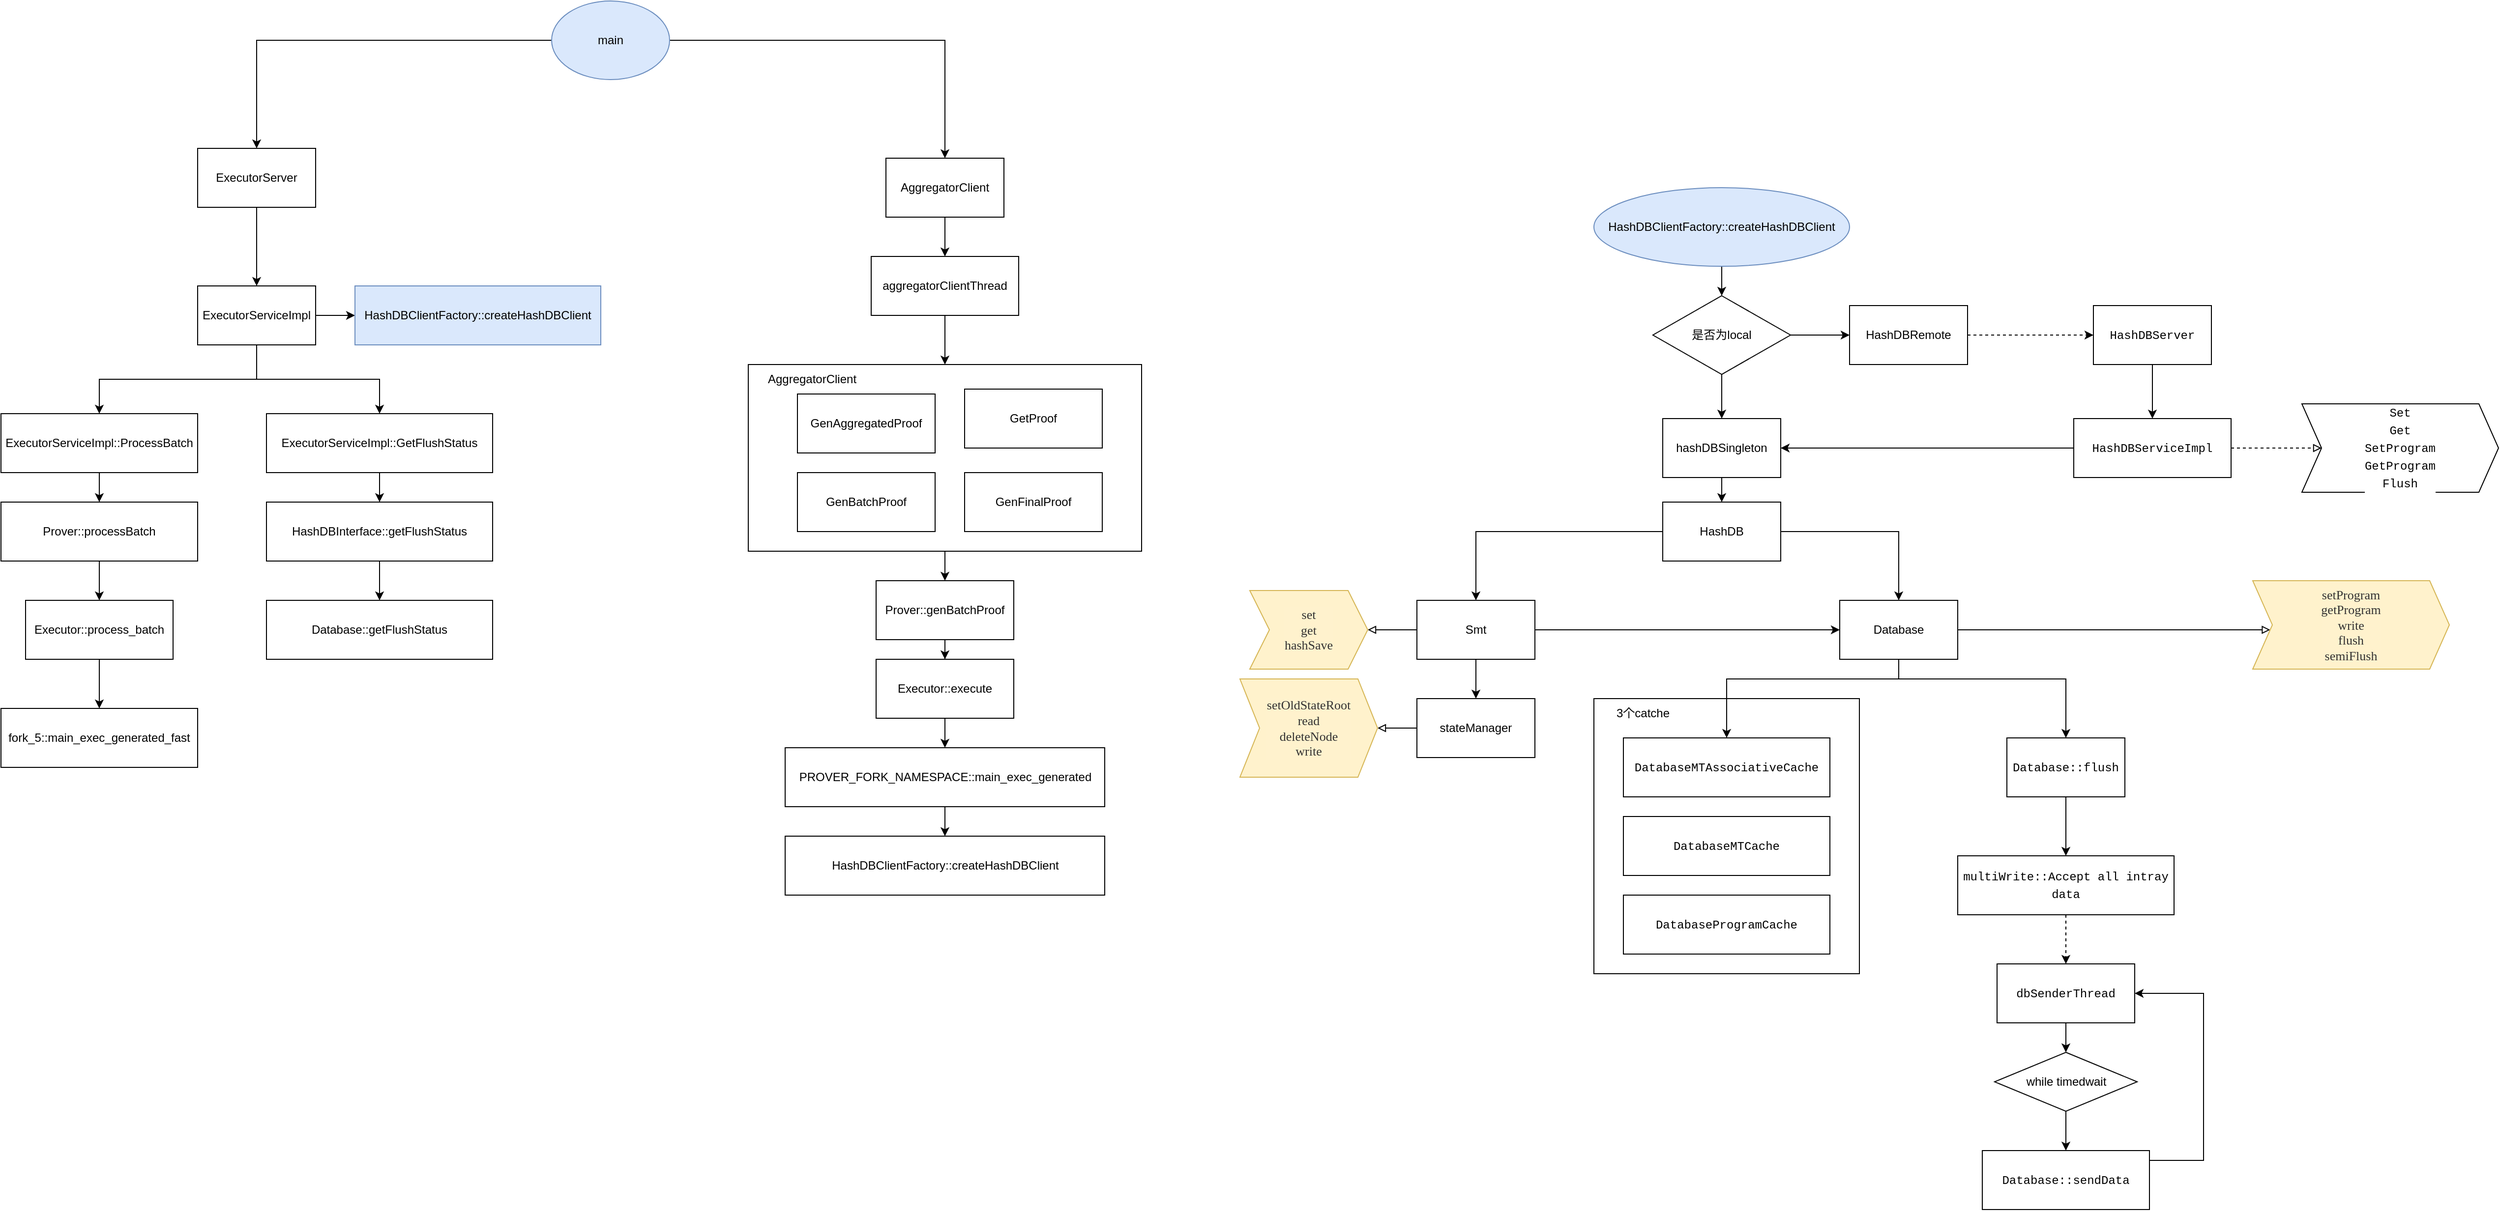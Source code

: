 <mxfile version="21.7.5" type="device">
  <diagram name="第 1 页" id="O5DA0WgUkWj6eyIi3bCS">
    <mxGraphModel dx="2501" dy="851" grid="1" gridSize="10" guides="1" tooltips="1" connect="1" arrows="1" fold="1" page="1" pageScale="1" pageWidth="827" pageHeight="1169" math="0" shadow="0">
      <root>
        <mxCell id="0" />
        <mxCell id="1" parent="0" />
        <mxCell id="WrwHlXX3nAisrxPO1b8e-92" value="" style="rounded=0;whiteSpace=wrap;html=1;" parent="1" vertex="1">
          <mxGeometry x="1440" y="870" width="270" height="280" as="geometry" />
        </mxCell>
        <mxCell id="WrwHlXX3nAisrxPO1b8e-49" style="edgeStyle=orthogonalEdgeStyle;rounded=0;orthogonalLoop=1;jettySize=auto;html=1;" parent="1" source="WrwHlXX3nAisrxPO1b8e-38" target="WrwHlXX3nAisrxPO1b8e-41" edge="1">
          <mxGeometry relative="1" as="geometry" />
        </mxCell>
        <mxCell id="WrwHlXX3nAisrxPO1b8e-38" value="" style="rounded=0;whiteSpace=wrap;html=1;" parent="1" vertex="1">
          <mxGeometry x="580" y="530" width="400" height="190" as="geometry" />
        </mxCell>
        <mxCell id="WrwHlXX3nAisrxPO1b8e-5" value="" style="edgeStyle=orthogonalEdgeStyle;rounded=0;orthogonalLoop=1;jettySize=auto;html=1;" parent="1" source="WrwHlXX3nAisrxPO1b8e-3" target="WrwHlXX3nAisrxPO1b8e-4" edge="1">
          <mxGeometry relative="1" as="geometry" />
        </mxCell>
        <mxCell id="WrwHlXX3nAisrxPO1b8e-73" style="edgeStyle=orthogonalEdgeStyle;rounded=0;orthogonalLoop=1;jettySize=auto;html=1;" parent="1" source="WrwHlXX3nAisrxPO1b8e-3" target="WrwHlXX3nAisrxPO1b8e-30" edge="1">
          <mxGeometry relative="1" as="geometry" />
        </mxCell>
        <mxCell id="WrwHlXX3nAisrxPO1b8e-3" value="main" style="ellipse;whiteSpace=wrap;html=1;fillColor=#dae8fc;strokeColor=#6c8ebf;" parent="1" vertex="1">
          <mxGeometry x="380" y="160" width="120" height="80" as="geometry" />
        </mxCell>
        <mxCell id="WrwHlXX3nAisrxPO1b8e-7" value="" style="edgeStyle=orthogonalEdgeStyle;rounded=0;orthogonalLoop=1;jettySize=auto;html=1;" parent="1" source="WrwHlXX3nAisrxPO1b8e-4" target="WrwHlXX3nAisrxPO1b8e-6" edge="1">
          <mxGeometry relative="1" as="geometry" />
        </mxCell>
        <mxCell id="WrwHlXX3nAisrxPO1b8e-4" value="ExecutorServer" style="whiteSpace=wrap;html=1;" parent="1" vertex="1">
          <mxGeometry x="20" y="310" width="120" height="60" as="geometry" />
        </mxCell>
        <mxCell id="WrwHlXX3nAisrxPO1b8e-11" value="" style="edgeStyle=orthogonalEdgeStyle;rounded=0;orthogonalLoop=1;jettySize=auto;html=1;" parent="1" source="WrwHlXX3nAisrxPO1b8e-6" target="WrwHlXX3nAisrxPO1b8e-10" edge="1">
          <mxGeometry relative="1" as="geometry" />
        </mxCell>
        <mxCell id="WrwHlXX3nAisrxPO1b8e-13" value="" style="edgeStyle=orthogonalEdgeStyle;rounded=0;orthogonalLoop=1;jettySize=auto;html=1;" parent="1" source="WrwHlXX3nAisrxPO1b8e-6" target="WrwHlXX3nAisrxPO1b8e-12" edge="1">
          <mxGeometry relative="1" as="geometry" />
        </mxCell>
        <mxCell id="WrwHlXX3nAisrxPO1b8e-24" style="edgeStyle=orthogonalEdgeStyle;rounded=0;orthogonalLoop=1;jettySize=auto;html=1;" parent="1" source="WrwHlXX3nAisrxPO1b8e-6" target="WrwHlXX3nAisrxPO1b8e-23" edge="1">
          <mxGeometry relative="1" as="geometry" />
        </mxCell>
        <mxCell id="WrwHlXX3nAisrxPO1b8e-6" value="ExecutorServiceImpl" style="whiteSpace=wrap;html=1;" parent="1" vertex="1">
          <mxGeometry x="20" y="450" width="120" height="60" as="geometry" />
        </mxCell>
        <mxCell id="WrwHlXX3nAisrxPO1b8e-10" value="HashDBClientFactory::createHashDBClient" style="whiteSpace=wrap;html=1;fillColor=#dae8fc;strokeColor=#6c8ebf;" parent="1" vertex="1">
          <mxGeometry x="180" y="450" width="250" height="60" as="geometry" />
        </mxCell>
        <mxCell id="WrwHlXX3nAisrxPO1b8e-17" value="" style="edgeStyle=orthogonalEdgeStyle;rounded=0;orthogonalLoop=1;jettySize=auto;html=1;" parent="1" source="WrwHlXX3nAisrxPO1b8e-12" target="WrwHlXX3nAisrxPO1b8e-16" edge="1">
          <mxGeometry relative="1" as="geometry" />
        </mxCell>
        <mxCell id="WrwHlXX3nAisrxPO1b8e-12" value="ExecutorServiceImpl::ProcessBatch" style="whiteSpace=wrap;html=1;" parent="1" vertex="1">
          <mxGeometry x="-180" y="580" width="200" height="60" as="geometry" />
        </mxCell>
        <mxCell id="WrwHlXX3nAisrxPO1b8e-19" value="" style="edgeStyle=orthogonalEdgeStyle;rounded=0;orthogonalLoop=1;jettySize=auto;html=1;" parent="1" source="WrwHlXX3nAisrxPO1b8e-16" target="WrwHlXX3nAisrxPO1b8e-18" edge="1">
          <mxGeometry relative="1" as="geometry" />
        </mxCell>
        <mxCell id="WrwHlXX3nAisrxPO1b8e-16" value="Prover::processBatch" style="whiteSpace=wrap;html=1;" parent="1" vertex="1">
          <mxGeometry x="-180" y="670" width="200" height="60" as="geometry" />
        </mxCell>
        <mxCell id="WrwHlXX3nAisrxPO1b8e-21" value="" style="edgeStyle=orthogonalEdgeStyle;rounded=0;orthogonalLoop=1;jettySize=auto;html=1;" parent="1" source="WrwHlXX3nAisrxPO1b8e-18" target="WrwHlXX3nAisrxPO1b8e-20" edge="1">
          <mxGeometry relative="1" as="geometry" />
        </mxCell>
        <mxCell id="WrwHlXX3nAisrxPO1b8e-18" value="Executor::process_batch" style="whiteSpace=wrap;html=1;" parent="1" vertex="1">
          <mxGeometry x="-155" y="770" width="150" height="60" as="geometry" />
        </mxCell>
        <mxCell id="WrwHlXX3nAisrxPO1b8e-20" value="fork_5::main_exec_generated_fast" style="whiteSpace=wrap;html=1;" parent="1" vertex="1">
          <mxGeometry x="-180" y="880" width="200" height="60" as="geometry" />
        </mxCell>
        <mxCell id="WrwHlXX3nAisrxPO1b8e-27" value="" style="edgeStyle=orthogonalEdgeStyle;rounded=0;orthogonalLoop=1;jettySize=auto;html=1;" parent="1" source="WrwHlXX3nAisrxPO1b8e-23" target="WrwHlXX3nAisrxPO1b8e-26" edge="1">
          <mxGeometry relative="1" as="geometry" />
        </mxCell>
        <mxCell id="WrwHlXX3nAisrxPO1b8e-23" value="ExecutorServiceImpl::GetFlushStatus" style="whiteSpace=wrap;html=1;" parent="1" vertex="1">
          <mxGeometry x="90" y="580" width="230" height="60" as="geometry" />
        </mxCell>
        <mxCell id="WrwHlXX3nAisrxPO1b8e-29" value="" style="edgeStyle=orthogonalEdgeStyle;rounded=0;orthogonalLoop=1;jettySize=auto;html=1;" parent="1" source="WrwHlXX3nAisrxPO1b8e-26" target="WrwHlXX3nAisrxPO1b8e-28" edge="1">
          <mxGeometry relative="1" as="geometry" />
        </mxCell>
        <mxCell id="WrwHlXX3nAisrxPO1b8e-26" value="HashDBInterface::getFlushStatus" style="whiteSpace=wrap;html=1;" parent="1" vertex="1">
          <mxGeometry x="90" y="670" width="230" height="60" as="geometry" />
        </mxCell>
        <mxCell id="WrwHlXX3nAisrxPO1b8e-28" value="Database::getFlushStatus" style="whiteSpace=wrap;html=1;" parent="1" vertex="1">
          <mxGeometry x="90" y="770" width="230" height="60" as="geometry" />
        </mxCell>
        <mxCell id="WrwHlXX3nAisrxPO1b8e-32" value="" style="edgeStyle=orthogonalEdgeStyle;rounded=0;orthogonalLoop=1;jettySize=auto;html=1;" parent="1" source="WrwHlXX3nAisrxPO1b8e-30" target="WrwHlXX3nAisrxPO1b8e-31" edge="1">
          <mxGeometry relative="1" as="geometry" />
        </mxCell>
        <mxCell id="WrwHlXX3nAisrxPO1b8e-30" value="AggregatorClient" style="whiteSpace=wrap;html=1;" parent="1" vertex="1">
          <mxGeometry x="720" y="320" width="120" height="60" as="geometry" />
        </mxCell>
        <mxCell id="WrwHlXX3nAisrxPO1b8e-39" style="edgeStyle=orthogonalEdgeStyle;rounded=0;orthogonalLoop=1;jettySize=auto;html=1;" parent="1" source="WrwHlXX3nAisrxPO1b8e-31" target="WrwHlXX3nAisrxPO1b8e-38" edge="1">
          <mxGeometry relative="1" as="geometry" />
        </mxCell>
        <mxCell id="WrwHlXX3nAisrxPO1b8e-31" value="aggregatorClientThread" style="whiteSpace=wrap;html=1;" parent="1" vertex="1">
          <mxGeometry x="705" y="420" width="150" height="60" as="geometry" />
        </mxCell>
        <mxCell id="WrwHlXX3nAisrxPO1b8e-33" value="GenAggregatedProof" style="whiteSpace=wrap;html=1;" parent="1" vertex="1">
          <mxGeometry x="630" y="560" width="140" height="60" as="geometry" />
        </mxCell>
        <mxCell id="WrwHlXX3nAisrxPO1b8e-35" value="GetProof" style="whiteSpace=wrap;html=1;" parent="1" vertex="1">
          <mxGeometry x="800" y="555" width="140" height="60" as="geometry" />
        </mxCell>
        <mxCell id="WrwHlXX3nAisrxPO1b8e-36" value="GenBatchProof" style="whiteSpace=wrap;html=1;" parent="1" vertex="1">
          <mxGeometry x="630" y="640" width="140" height="60" as="geometry" />
        </mxCell>
        <mxCell id="WrwHlXX3nAisrxPO1b8e-37" value="GenFinalProof" style="whiteSpace=wrap;html=1;" parent="1" vertex="1">
          <mxGeometry x="800" y="640" width="140" height="60" as="geometry" />
        </mxCell>
        <mxCell id="WrwHlXX3nAisrxPO1b8e-40" value="AggregatorClient" style="text;html=1;strokeColor=none;fillColor=none;align=center;verticalAlign=middle;whiteSpace=wrap;rounded=0;" parent="1" vertex="1">
          <mxGeometry x="600" y="530" width="90" height="30" as="geometry" />
        </mxCell>
        <mxCell id="WrwHlXX3nAisrxPO1b8e-47" style="edgeStyle=orthogonalEdgeStyle;rounded=0;orthogonalLoop=1;jettySize=auto;html=1;" parent="1" source="WrwHlXX3nAisrxPO1b8e-41" target="WrwHlXX3nAisrxPO1b8e-42" edge="1">
          <mxGeometry relative="1" as="geometry" />
        </mxCell>
        <mxCell id="WrwHlXX3nAisrxPO1b8e-41" value="Prover::genBatchProof" style="whiteSpace=wrap;html=1;" parent="1" vertex="1">
          <mxGeometry x="710" y="750" width="140" height="60" as="geometry" />
        </mxCell>
        <mxCell id="WrwHlXX3nAisrxPO1b8e-44" value="" style="edgeStyle=orthogonalEdgeStyle;rounded=0;orthogonalLoop=1;jettySize=auto;html=1;" parent="1" source="WrwHlXX3nAisrxPO1b8e-42" target="WrwHlXX3nAisrxPO1b8e-43" edge="1">
          <mxGeometry relative="1" as="geometry" />
        </mxCell>
        <mxCell id="WrwHlXX3nAisrxPO1b8e-42" value="Executor::execute" style="whiteSpace=wrap;html=1;" parent="1" vertex="1">
          <mxGeometry x="710" y="830" width="140" height="60" as="geometry" />
        </mxCell>
        <mxCell id="WrwHlXX3nAisrxPO1b8e-46" value="" style="edgeStyle=orthogonalEdgeStyle;rounded=0;orthogonalLoop=1;jettySize=auto;html=1;" parent="1" source="WrwHlXX3nAisrxPO1b8e-43" target="WrwHlXX3nAisrxPO1b8e-45" edge="1">
          <mxGeometry relative="1" as="geometry" />
        </mxCell>
        <mxCell id="WrwHlXX3nAisrxPO1b8e-43" value="PROVER_FORK_NAMESPACE::main_exec_generated" style="whiteSpace=wrap;html=1;" parent="1" vertex="1">
          <mxGeometry x="617.5" y="920" width="325" height="60" as="geometry" />
        </mxCell>
        <mxCell id="WrwHlXX3nAisrxPO1b8e-45" value="HashDBClientFactory::createHashDBClient" style="whiteSpace=wrap;html=1;" parent="1" vertex="1">
          <mxGeometry x="617.5" y="1010" width="325" height="60" as="geometry" />
        </mxCell>
        <mxCell id="WrwHlXX3nAisrxPO1b8e-52" style="edgeStyle=orthogonalEdgeStyle;rounded=0;orthogonalLoop=1;jettySize=auto;html=1;" parent="1" source="WrwHlXX3nAisrxPO1b8e-50" target="WrwHlXX3nAisrxPO1b8e-51" edge="1">
          <mxGeometry relative="1" as="geometry" />
        </mxCell>
        <mxCell id="WrwHlXX3nAisrxPO1b8e-50" value="HashDBClientFactory::createHashDBClient" style="ellipse;whiteSpace=wrap;html=1;fillColor=#dae8fc;strokeColor=#6c8ebf;" parent="1" vertex="1">
          <mxGeometry x="1440" y="350" width="260" height="80" as="geometry" />
        </mxCell>
        <mxCell id="WrwHlXX3nAisrxPO1b8e-54" style="edgeStyle=orthogonalEdgeStyle;rounded=0;orthogonalLoop=1;jettySize=auto;html=1;entryX=0;entryY=0.5;entryDx=0;entryDy=0;" parent="1" source="WrwHlXX3nAisrxPO1b8e-51" target="WrwHlXX3nAisrxPO1b8e-53" edge="1">
          <mxGeometry relative="1" as="geometry" />
        </mxCell>
        <mxCell id="WrwHlXX3nAisrxPO1b8e-56" style="edgeStyle=orthogonalEdgeStyle;rounded=0;orthogonalLoop=1;jettySize=auto;html=1;entryX=0.5;entryY=0;entryDx=0;entryDy=0;" parent="1" source="WrwHlXX3nAisrxPO1b8e-51" target="WrwHlXX3nAisrxPO1b8e-55" edge="1">
          <mxGeometry relative="1" as="geometry" />
        </mxCell>
        <mxCell id="WrwHlXX3nAisrxPO1b8e-51" value="是否为local" style="rhombus;whiteSpace=wrap;html=1;" parent="1" vertex="1">
          <mxGeometry x="1500" y="460" width="140" height="80" as="geometry" />
        </mxCell>
        <mxCell id="WrwHlXX3nAisrxPO1b8e-75" style="edgeStyle=orthogonalEdgeStyle;rounded=0;orthogonalLoop=1;jettySize=auto;html=1;dashed=1;" parent="1" source="WrwHlXX3nAisrxPO1b8e-53" target="WrwHlXX3nAisrxPO1b8e-74" edge="1">
          <mxGeometry relative="1" as="geometry" />
        </mxCell>
        <mxCell id="WrwHlXX3nAisrxPO1b8e-53" value="HashDBRemote" style="rounded=0;whiteSpace=wrap;html=1;" parent="1" vertex="1">
          <mxGeometry x="1700" y="470" width="120" height="60" as="geometry" />
        </mxCell>
        <mxCell id="WrwHlXX3nAisrxPO1b8e-66" style="edgeStyle=orthogonalEdgeStyle;rounded=0;orthogonalLoop=1;jettySize=auto;html=1;" parent="1" source="WrwHlXX3nAisrxPO1b8e-55" target="WrwHlXX3nAisrxPO1b8e-57" edge="1">
          <mxGeometry relative="1" as="geometry" />
        </mxCell>
        <mxCell id="WrwHlXX3nAisrxPO1b8e-55" value="hashDBSingleton" style="rounded=0;whiteSpace=wrap;html=1;" parent="1" vertex="1">
          <mxGeometry x="1510" y="585" width="120" height="60" as="geometry" />
        </mxCell>
        <mxCell id="WrwHlXX3nAisrxPO1b8e-67" style="edgeStyle=orthogonalEdgeStyle;rounded=0;orthogonalLoop=1;jettySize=auto;html=1;" parent="1" source="WrwHlXX3nAisrxPO1b8e-57" target="WrwHlXX3nAisrxPO1b8e-58" edge="1">
          <mxGeometry relative="1" as="geometry" />
        </mxCell>
        <mxCell id="WrwHlXX3nAisrxPO1b8e-68" style="edgeStyle=orthogonalEdgeStyle;rounded=0;orthogonalLoop=1;jettySize=auto;html=1;entryX=0.5;entryY=0;entryDx=0;entryDy=0;" parent="1" source="WrwHlXX3nAisrxPO1b8e-57" target="WrwHlXX3nAisrxPO1b8e-60" edge="1">
          <mxGeometry relative="1" as="geometry" />
        </mxCell>
        <mxCell id="WrwHlXX3nAisrxPO1b8e-57" value="HashDB" style="rounded=0;whiteSpace=wrap;html=1;" parent="1" vertex="1">
          <mxGeometry x="1510" y="670" width="120" height="60" as="geometry" />
        </mxCell>
        <mxCell id="WrwHlXX3nAisrxPO1b8e-70" style="edgeStyle=orthogonalEdgeStyle;rounded=0;orthogonalLoop=1;jettySize=auto;html=1;entryX=1;entryY=0.5;entryDx=0;entryDy=0;endArrow=block;endFill=0;" parent="1" source="WrwHlXX3nAisrxPO1b8e-58" target="WrwHlXX3nAisrxPO1b8e-63" edge="1">
          <mxGeometry relative="1" as="geometry" />
        </mxCell>
        <mxCell id="WrwHlXX3nAisrxPO1b8e-72" style="edgeStyle=orthogonalEdgeStyle;rounded=0;orthogonalLoop=1;jettySize=auto;html=1;" parent="1" source="WrwHlXX3nAisrxPO1b8e-58" target="WrwHlXX3nAisrxPO1b8e-59" edge="1">
          <mxGeometry relative="1" as="geometry" />
        </mxCell>
        <mxCell id="WrwHlXX3nAisrxPO1b8e-81" style="edgeStyle=orthogonalEdgeStyle;rounded=0;orthogonalLoop=1;jettySize=auto;html=1;" parent="1" source="WrwHlXX3nAisrxPO1b8e-58" target="WrwHlXX3nAisrxPO1b8e-60" edge="1">
          <mxGeometry relative="1" as="geometry" />
        </mxCell>
        <mxCell id="WrwHlXX3nAisrxPO1b8e-58" value="Smt" style="rounded=0;whiteSpace=wrap;html=1;" parent="1" vertex="1">
          <mxGeometry x="1260" y="770" width="120" height="60" as="geometry" />
        </mxCell>
        <mxCell id="WrwHlXX3nAisrxPO1b8e-71" style="edgeStyle=orthogonalEdgeStyle;rounded=0;orthogonalLoop=1;jettySize=auto;html=1;endArrow=block;endFill=0;" parent="1" source="WrwHlXX3nAisrxPO1b8e-59" target="WrwHlXX3nAisrxPO1b8e-64" edge="1">
          <mxGeometry relative="1" as="geometry" />
        </mxCell>
        <mxCell id="WrwHlXX3nAisrxPO1b8e-59" value="stateManager" style="rounded=0;whiteSpace=wrap;html=1;" parent="1" vertex="1">
          <mxGeometry x="1260" y="870" width="120" height="60" as="geometry" />
        </mxCell>
        <mxCell id="WrwHlXX3nAisrxPO1b8e-69" style="edgeStyle=orthogonalEdgeStyle;rounded=0;orthogonalLoop=1;jettySize=auto;html=1;endArrow=block;endFill=0;" parent="1" source="WrwHlXX3nAisrxPO1b8e-60" target="WrwHlXX3nAisrxPO1b8e-65" edge="1">
          <mxGeometry relative="1" as="geometry">
            <Array as="points">
              <mxPoint x="2010" y="800" />
              <mxPoint x="2010" y="800" />
            </Array>
          </mxGeometry>
        </mxCell>
        <mxCell id="WrwHlXX3nAisrxPO1b8e-87" value="" style="edgeStyle=orthogonalEdgeStyle;rounded=0;orthogonalLoop=1;jettySize=auto;html=1;" parent="1" source="WrwHlXX3nAisrxPO1b8e-60" target="WrwHlXX3nAisrxPO1b8e-86" edge="1">
          <mxGeometry relative="1" as="geometry">
            <Array as="points">
              <mxPoint x="1750" y="850" />
              <mxPoint x="1575" y="850" />
            </Array>
          </mxGeometry>
        </mxCell>
        <mxCell id="WrwHlXX3nAisrxPO1b8e-91" value="" style="edgeStyle=orthogonalEdgeStyle;rounded=0;orthogonalLoop=1;jettySize=auto;html=1;" parent="1" source="WrwHlXX3nAisrxPO1b8e-60" target="WrwHlXX3nAisrxPO1b8e-90" edge="1">
          <mxGeometry relative="1" as="geometry">
            <Array as="points">
              <mxPoint x="1750" y="850" />
              <mxPoint x="1920" y="850" />
            </Array>
          </mxGeometry>
        </mxCell>
        <mxCell id="WrwHlXX3nAisrxPO1b8e-60" value="Database" style="rounded=0;whiteSpace=wrap;html=1;" parent="1" vertex="1">
          <mxGeometry x="1690" y="770" width="120" height="60" as="geometry" />
        </mxCell>
        <mxCell id="WrwHlXX3nAisrxPO1b8e-63" value="&lt;div style=&quot;border-color: var(--border-color); resize: none; outline: none; font-size: 13px; caret-color: rgb(50, 50, 50); color: rgb(50, 50, 50); font-family: 微软雅黑; text-size-adjust: auto; background-color: rgba(255, 255, 255, 0.01);&quot;&gt;set&lt;br style=&quot;border-color: var(--border-color);&quot;&gt;&lt;/div&gt;&lt;div style=&quot;border-color: var(--border-color); resize: none; outline: none; font-size: 13px; caret-color: rgb(50, 50, 50); color: rgb(50, 50, 50); font-family: 微软雅黑; text-size-adjust: auto; background-color: rgba(255, 255, 255, 0.01);&quot;&gt;get&lt;br style=&quot;border-color: var(--border-color);&quot;&gt;&lt;/div&gt;&lt;div style=&quot;border-color: var(--border-color); resize: none; outline: none; font-size: 13px; caret-color: rgb(50, 50, 50); color: rgb(50, 50, 50); font-family: 微软雅黑; text-size-adjust: auto; background-color: rgba(255, 255, 255, 0.01);&quot;&gt;hashSave&lt;/div&gt;" style="shape=step;perimeter=stepPerimeter;whiteSpace=wrap;html=1;fixedSize=1;fillColor=#fff2cc;strokeColor=#d6b656;" parent="1" vertex="1">
          <mxGeometry x="1090" y="760" width="120" height="80" as="geometry" />
        </mxCell>
        <mxCell id="WrwHlXX3nAisrxPO1b8e-64" value="&lt;div style=&quot;border-color: var(--border-color); resize: none; outline: none; font-size: 13px; caret-color: rgb(50, 50, 50); color: rgb(50, 50, 50); font-family: 微软雅黑; text-size-adjust: auto; background-color: rgba(255, 255, 255, 0.01);&quot;&gt;&lt;div style=&quot;resize: none; outline: none; text-size-adjust: auto;&quot;&gt;setOldStateRoot&lt;br&gt;&lt;/div&gt;&lt;div style=&quot;resize: none; outline: none; text-size-adjust: auto;&quot;&gt;read&lt;br&gt;&lt;/div&gt;&lt;div style=&quot;resize: none; outline: none; text-size-adjust: auto;&quot;&gt;deleteNode&lt;br&gt;&lt;/div&gt;&lt;div style=&quot;resize: none; outline: none; text-size-adjust: auto;&quot;&gt;write&lt;/div&gt;&lt;/div&gt;" style="shape=step;perimeter=stepPerimeter;whiteSpace=wrap;html=1;fixedSize=1;fillColor=#fff2cc;strokeColor=#d6b656;" parent="1" vertex="1">
          <mxGeometry x="1080" y="850" width="140" height="100" as="geometry" />
        </mxCell>
        <mxCell id="WrwHlXX3nAisrxPO1b8e-65" value="&lt;div style=&quot;border-color: var(--border-color); resize: none; outline: none; font-size: 13px; caret-color: rgb(50, 50, 50); color: rgb(50, 50, 50); font-family: 微软雅黑; text-size-adjust: auto; background-color: rgba(255, 255, 255, 0.01);&quot;&gt;setProgram&lt;div style=&quot;resize: none; outline: none; text-size-adjust: auto;&quot;&gt;getProgram&lt;br&gt;&lt;/div&gt;&lt;div style=&quot;resize: none; outline: none; text-size-adjust: auto;&quot;&gt;write&lt;br&gt;&lt;/div&gt;&lt;div style=&quot;resize: none; outline: none; text-size-adjust: auto;&quot;&gt;flush&lt;br&gt;&lt;/div&gt;&lt;div style=&quot;resize: none; outline: none; text-size-adjust: auto;&quot;&gt;semiFlush&lt;/div&gt;&lt;/div&gt;" style="shape=step;perimeter=stepPerimeter;whiteSpace=wrap;html=1;fixedSize=1;fillColor=#fff2cc;strokeColor=#d6b656;" parent="1" vertex="1">
          <mxGeometry x="2110" y="750" width="200" height="90" as="geometry" />
        </mxCell>
        <mxCell id="WrwHlXX3nAisrxPO1b8e-77" style="edgeStyle=orthogonalEdgeStyle;rounded=0;orthogonalLoop=1;jettySize=auto;html=1;" parent="1" source="WrwHlXX3nAisrxPO1b8e-74" target="WrwHlXX3nAisrxPO1b8e-76" edge="1">
          <mxGeometry relative="1" as="geometry" />
        </mxCell>
        <mxCell id="WrwHlXX3nAisrxPO1b8e-74" value="&lt;div style=&quot;background-color: rgb(255, 255, 255); font-family: Menlo, Monaco, &amp;quot;Courier New&amp;quot;, monospace; line-height: 18px;&quot;&gt;HashDBServer&lt;/div&gt;" style="rounded=0;whiteSpace=wrap;html=1;" parent="1" vertex="1">
          <mxGeometry x="1948" y="470" width="120" height="60" as="geometry" />
        </mxCell>
        <mxCell id="WrwHlXX3nAisrxPO1b8e-79" style="edgeStyle=orthogonalEdgeStyle;rounded=0;orthogonalLoop=1;jettySize=auto;html=1;entryX=0;entryY=0.5;entryDx=0;entryDy=0;dashed=1;endArrow=block;endFill=0;" parent="1" source="WrwHlXX3nAisrxPO1b8e-76" target="WrwHlXX3nAisrxPO1b8e-78" edge="1">
          <mxGeometry relative="1" as="geometry" />
        </mxCell>
        <mxCell id="WrwHlXX3nAisrxPO1b8e-80" style="edgeStyle=orthogonalEdgeStyle;rounded=0;orthogonalLoop=1;jettySize=auto;html=1;" parent="1" source="WrwHlXX3nAisrxPO1b8e-76" target="WrwHlXX3nAisrxPO1b8e-55" edge="1">
          <mxGeometry relative="1" as="geometry" />
        </mxCell>
        <mxCell id="WrwHlXX3nAisrxPO1b8e-76" value="&lt;div style=&quot;background-color: rgb(255, 255, 255); font-family: Menlo, Monaco, &amp;quot;Courier New&amp;quot;, monospace; line-height: 18px;&quot;&gt;&lt;div style=&quot;line-height: 18px;&quot;&gt;HashDBServiceImpl&lt;/div&gt;&lt;/div&gt;" style="rounded=0;whiteSpace=wrap;html=1;" parent="1" vertex="1">
          <mxGeometry x="1928" y="585" width="160" height="60" as="geometry" />
        </mxCell>
        <mxCell id="WrwHlXX3nAisrxPO1b8e-78" value="&lt;div style=&quot;border-color: var(--border-color); resize: none; outline: none; font-size: 13px; caret-color: rgb(50, 50, 50); color: rgb(50, 50, 50); font-family: 微软雅黑; text-size-adjust: auto; background-color: rgba(255, 255, 255, 0.01);&quot;&gt;&lt;div style=&quot;color: rgb(0, 0, 0); background-color: rgb(255, 255, 255); font-family: Menlo, Monaco, &amp;quot;Courier New&amp;quot;, monospace; font-size: 12px; line-height: 18px;&quot;&gt;&lt;div style=&quot;border-color: var(--border-color); line-height: 18px;&quot;&gt;Set&lt;/div&gt;&lt;div style=&quot;border-color: var(--border-color); color: rgb(50, 50, 50); font-family: 微软雅黑; font-size: 13px; resize: none; outline: none; text-size-adjust: auto;&quot;&gt;&lt;div style=&quot;border-color: var(--border-color); color: rgb(0, 0, 0); font-family: Menlo, Monaco, &amp;quot;Courier New&amp;quot;, monospace; font-size: 12px; line-height: 18px;&quot;&gt;Get&lt;/div&gt;&lt;/div&gt;&lt;div style=&quot;border-color: var(--border-color); color: rgb(50, 50, 50); font-family: 微软雅黑; font-size: 13px; resize: none; outline: none; text-size-adjust: auto;&quot;&gt;&lt;div style=&quot;border-color: var(--border-color); color: rgb(0, 0, 0); font-family: Menlo, Monaco, &amp;quot;Courier New&amp;quot;, monospace; font-size: 12px; line-height: 18px;&quot;&gt;SetProgram&lt;/div&gt;&lt;/div&gt;&lt;div style=&quot;border-color: var(--border-color); color: rgb(50, 50, 50); font-family: 微软雅黑; font-size: 13px; resize: none; outline: none; text-size-adjust: auto;&quot;&gt;&lt;div style=&quot;border-color: var(--border-color); color: rgb(0, 0, 0); font-family: Menlo, Monaco, &amp;quot;Courier New&amp;quot;, monospace; font-size: 12px; line-height: 18px;&quot;&gt;GetProgram&lt;/div&gt;&lt;/div&gt;&lt;div style=&quot;border-color: var(--border-color); color: rgb(50, 50, 50); font-family: 微软雅黑; font-size: 13px; resize: none; outline: none; text-size-adjust: auto;&quot;&gt;&lt;div style=&quot;border-color: var(--border-color); color: rgb(0, 0, 0); font-family: Menlo, Monaco, &amp;quot;Courier New&amp;quot;, monospace; font-size: 12px; line-height: 18px;&quot;&gt;Flush&lt;/div&gt;&lt;/div&gt;&lt;/div&gt;&lt;/div&gt;" style="shape=step;perimeter=stepPerimeter;whiteSpace=wrap;html=1;fixedSize=1;" parent="1" vertex="1">
          <mxGeometry x="2160" y="570" width="200" height="90" as="geometry" />
        </mxCell>
        <mxCell id="WrwHlXX3nAisrxPO1b8e-86" value="&lt;div style=&quot;background-color: rgb(255, 255, 255); font-family: Menlo, Monaco, &amp;quot;Courier New&amp;quot;, monospace; line-height: 18px;&quot;&gt;DatabaseMTAssociativeCache&lt;/div&gt;" style="rounded=0;whiteSpace=wrap;html=1;" parent="1" vertex="1">
          <mxGeometry x="1470" y="910" width="210" height="60" as="geometry" />
        </mxCell>
        <mxCell id="WrwHlXX3nAisrxPO1b8e-88" value="&lt;div style=&quot;background-color: rgb(255, 255, 255); font-family: Menlo, Monaco, &amp;quot;Courier New&amp;quot;, monospace; line-height: 18px;&quot;&gt;&lt;div style=&quot;line-height: 18px;&quot;&gt;DatabaseMTCache&lt;/div&gt;&lt;/div&gt;" style="rounded=0;whiteSpace=wrap;html=1;" parent="1" vertex="1">
          <mxGeometry x="1470" y="990" width="210" height="60" as="geometry" />
        </mxCell>
        <mxCell id="WrwHlXX3nAisrxPO1b8e-89" value="&lt;div style=&quot;background-color: rgb(255, 255, 255); font-family: Menlo, Monaco, &amp;quot;Courier New&amp;quot;, monospace; line-height: 18px;&quot;&gt;&lt;div style=&quot;line-height: 18px;&quot;&gt;&lt;div style=&quot;line-height: 18px;&quot;&gt;DatabaseProgramCache&lt;/div&gt;&lt;/div&gt;&lt;/div&gt;" style="rounded=0;whiteSpace=wrap;html=1;" parent="1" vertex="1">
          <mxGeometry x="1470" y="1070" width="210" height="60" as="geometry" />
        </mxCell>
        <mxCell id="WrwHlXX3nAisrxPO1b8e-95" value="" style="edgeStyle=orthogonalEdgeStyle;rounded=0;orthogonalLoop=1;jettySize=auto;html=1;" parent="1" source="WrwHlXX3nAisrxPO1b8e-90" target="WrwHlXX3nAisrxPO1b8e-94" edge="1">
          <mxGeometry relative="1" as="geometry" />
        </mxCell>
        <mxCell id="WrwHlXX3nAisrxPO1b8e-90" value="&lt;div style=&quot;background-color: rgb(255, 255, 255); font-family: Menlo, Monaco, &amp;quot;Courier New&amp;quot;, monospace; line-height: 18px;&quot;&gt;Database::flush&lt;/div&gt;" style="rounded=0;whiteSpace=wrap;html=1;" parent="1" vertex="1">
          <mxGeometry x="1860" y="910" width="120" height="60" as="geometry" />
        </mxCell>
        <mxCell id="WrwHlXX3nAisrxPO1b8e-93" value="3个catche" style="text;html=1;strokeColor=none;fillColor=none;align=center;verticalAlign=middle;whiteSpace=wrap;rounded=0;" parent="1" vertex="1">
          <mxGeometry x="1460" y="870" width="60" height="30" as="geometry" />
        </mxCell>
        <mxCell id="WrwHlXX3nAisrxPO1b8e-97" value="" style="edgeStyle=orthogonalEdgeStyle;rounded=0;orthogonalLoop=1;jettySize=auto;html=1;dashed=1;" parent="1" source="WrwHlXX3nAisrxPO1b8e-94" target="WrwHlXX3nAisrxPO1b8e-96" edge="1">
          <mxGeometry relative="1" as="geometry" />
        </mxCell>
        <mxCell id="WrwHlXX3nAisrxPO1b8e-94" value="&lt;div style=&quot;background-color: rgb(255, 255, 255); font-family: Menlo, Monaco, &amp;quot;Courier New&amp;quot;, monospace; line-height: 18px;&quot;&gt;multiWrite::Accept all intray data&lt;/div&gt;" style="rounded=0;whiteSpace=wrap;html=1;" parent="1" vertex="1">
          <mxGeometry x="1810" y="1030" width="220" height="60" as="geometry" />
        </mxCell>
        <mxCell id="WrwHlXX3nAisrxPO1b8e-107" style="edgeStyle=orthogonalEdgeStyle;rounded=0;orthogonalLoop=1;jettySize=auto;html=1;" parent="1" source="WrwHlXX3nAisrxPO1b8e-96" target="WrwHlXX3nAisrxPO1b8e-98" edge="1">
          <mxGeometry relative="1" as="geometry" />
        </mxCell>
        <mxCell id="WrwHlXX3nAisrxPO1b8e-96" value="&lt;div style=&quot;background-color: rgb(255, 255, 255); font-family: Menlo, Monaco, &amp;quot;Courier New&amp;quot;, monospace; line-height: 18px;&quot;&gt;&lt;div style=&quot;line-height: 18px;&quot;&gt;dbSenderThread&lt;/div&gt;&lt;/div&gt;" style="rounded=0;whiteSpace=wrap;html=1;" parent="1" vertex="1">
          <mxGeometry x="1850" y="1140" width="140" height="60" as="geometry" />
        </mxCell>
        <mxCell id="WrwHlXX3nAisrxPO1b8e-105" style="edgeStyle=orthogonalEdgeStyle;rounded=0;orthogonalLoop=1;jettySize=auto;html=1;" parent="1" source="WrwHlXX3nAisrxPO1b8e-98" target="WrwHlXX3nAisrxPO1b8e-99" edge="1">
          <mxGeometry relative="1" as="geometry" />
        </mxCell>
        <mxCell id="WrwHlXX3nAisrxPO1b8e-98" value="while&amp;nbsp;timedwait" style="rhombus;whiteSpace=wrap;html=1;" parent="1" vertex="1">
          <mxGeometry x="1847.5" y="1230" width="145" height="60" as="geometry" />
        </mxCell>
        <mxCell id="WrwHlXX3nAisrxPO1b8e-106" style="edgeStyle=orthogonalEdgeStyle;rounded=0;orthogonalLoop=1;jettySize=auto;html=1;entryX=1;entryY=0.5;entryDx=0;entryDy=0;exitX=1;exitY=0.5;exitDx=0;exitDy=0;" parent="1" source="WrwHlXX3nAisrxPO1b8e-99" target="WrwHlXX3nAisrxPO1b8e-96" edge="1">
          <mxGeometry relative="1" as="geometry">
            <mxPoint x="2030" y="1360" as="sourcePoint" />
            <Array as="points">
              <mxPoint x="2060" y="1340" />
              <mxPoint x="2060" y="1170" />
            </Array>
          </mxGeometry>
        </mxCell>
        <mxCell id="WrwHlXX3nAisrxPO1b8e-99" value="&lt;div style=&quot;background-color: rgb(255, 255, 255); font-family: Menlo, Monaco, &amp;quot;Courier New&amp;quot;, monospace; line-height: 18px;&quot;&gt;&lt;div style=&quot;line-height: 18px;&quot;&gt;&lt;div style=&quot;line-height: 18px;&quot;&gt;&lt;div style=&quot;line-height: 18px;&quot;&gt;&lt;div style=&quot;line-height: 18px;&quot;&gt;Database::sendData&lt;/div&gt;&lt;/div&gt;&lt;/div&gt;&lt;/div&gt;&lt;/div&gt;" style="rounded=0;whiteSpace=wrap;html=1;" parent="1" vertex="1">
          <mxGeometry x="1835" y="1330" width="170" height="60" as="geometry" />
        </mxCell>
      </root>
    </mxGraphModel>
  </diagram>
</mxfile>
